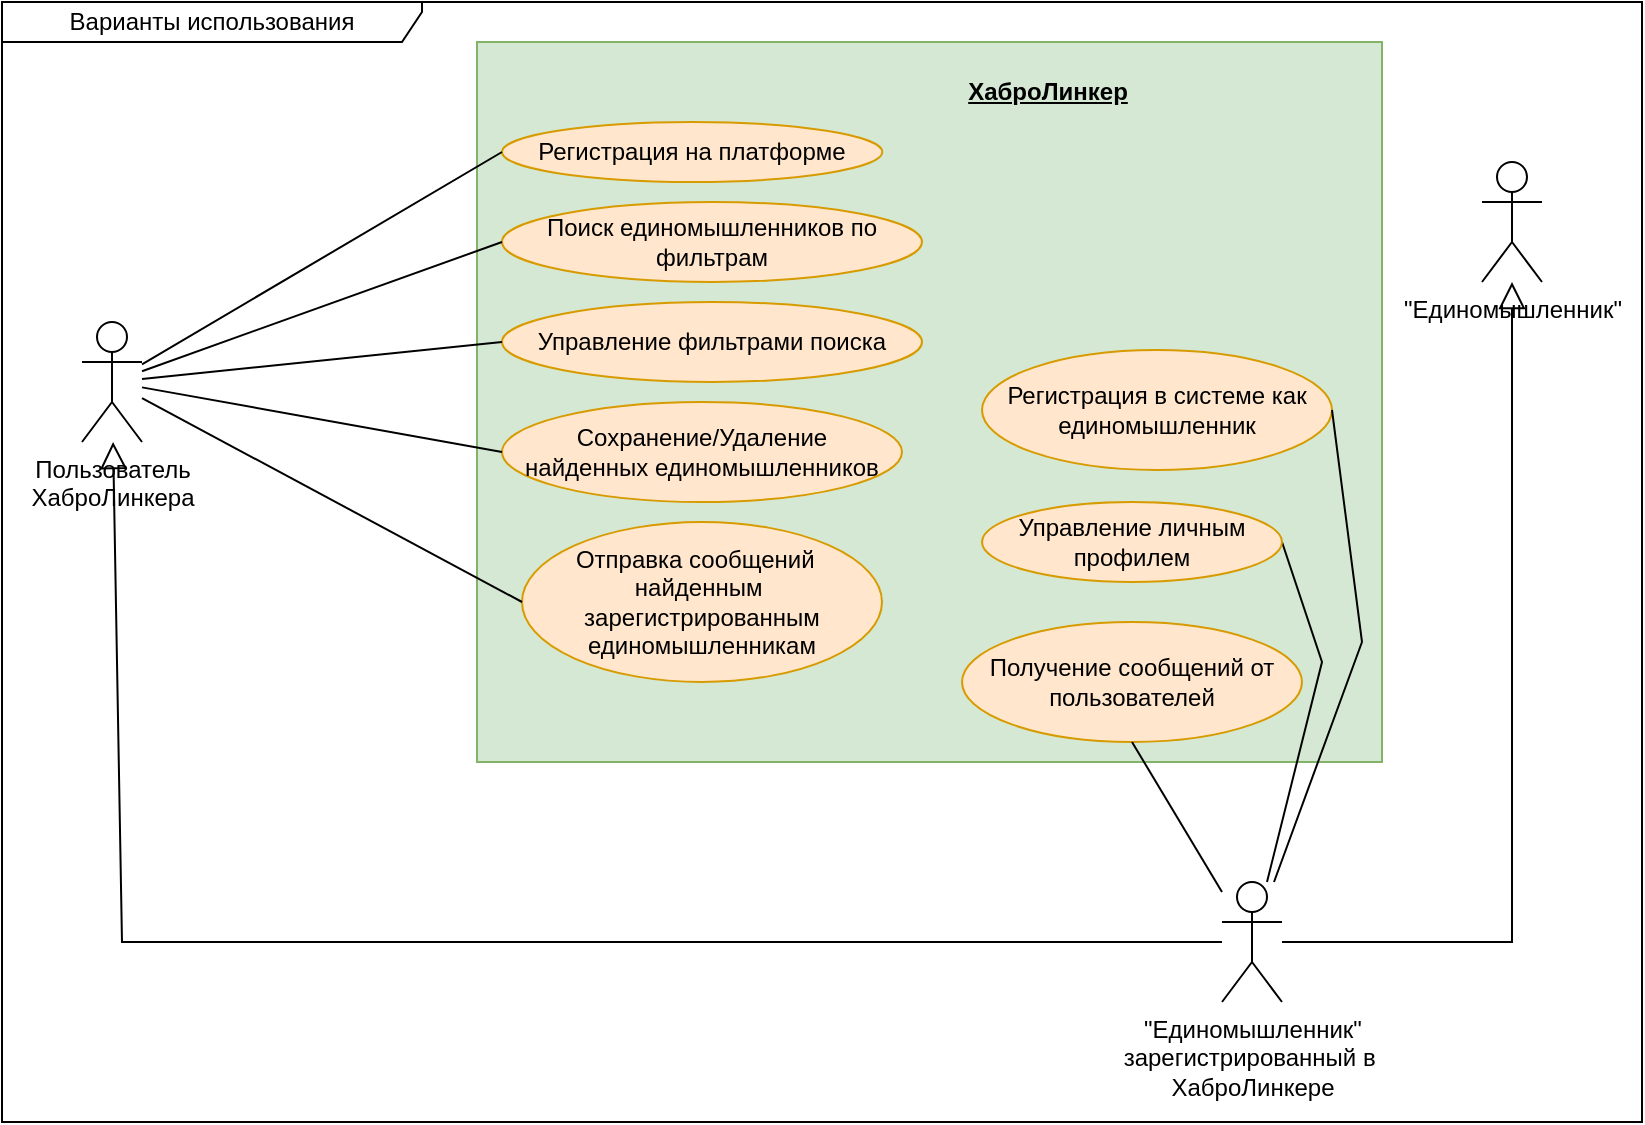 <mxfile version="21.8.1" type="device">
  <diagram name="Страница — 1" id="0Fe31fzupErIYnQnvtf8">
    <mxGraphModel dx="1189" dy="710" grid="1" gridSize="10" guides="1" tooltips="1" connect="1" arrows="1" fold="1" page="1" pageScale="1" pageWidth="1169" pageHeight="827" math="0" shadow="0">
      <root>
        <mxCell id="0" />
        <mxCell id="1" parent="0" />
        <mxCell id="GLMFBdCi1oCmCL03dTun-25" value="" style="html=1;dropTarget=0;whiteSpace=wrap;fillColor=#d5e8d4;strokeColor=#82b366;" parent="1" vertex="1">
          <mxGeometry x="317.5" y="200" width="452.5" height="360" as="geometry" />
        </mxCell>
        <mxCell id="GLMFBdCi1oCmCL03dTun-1" value="&lt;div&gt;Пользователь &lt;br&gt;ХаброЛинкера&lt;br&gt;&lt;/div&gt;" style="shape=umlActor;verticalLabelPosition=bottom;verticalAlign=top;html=1;outlineConnect=0;" parent="1" vertex="1">
          <mxGeometry x="120" y="340" width="30" height="60" as="geometry" />
        </mxCell>
        <mxCell id="GLMFBdCi1oCmCL03dTun-13" value="&lt;div&gt;Отправка сообщений&amp;nbsp;&amp;nbsp;&lt;/div&gt;найденным&amp;nbsp;&lt;div&gt;зарегистрированным&lt;br&gt;единомышленникам&lt;/div&gt;" style="ellipse;whiteSpace=wrap;html=1;fillColor=#ffe6cc;strokeColor=#d79b00;" parent="1" vertex="1">
          <mxGeometry x="340" y="440" width="180" height="80" as="geometry" />
        </mxCell>
        <mxCell id="GLMFBdCi1oCmCL03dTun-18" value="" style="endArrow=none;html=1;rounded=0;entryX=0;entryY=0.5;entryDx=0;entryDy=0;" parent="1" source="GLMFBdCi1oCmCL03dTun-1" target="GLMFBdCi1oCmCL03dTun-13" edge="1">
          <mxGeometry width="50" height="50" relative="1" as="geometry">
            <mxPoint x="157" y="390" as="sourcePoint" />
            <mxPoint x="520" y="410" as="targetPoint" />
          </mxGeometry>
        </mxCell>
        <mxCell id="GLMFBdCi1oCmCL03dTun-23" value="Варианты использования" style="shape=umlFrame;whiteSpace=wrap;html=1;pointerEvents=0;width=210;height=20;" parent="1" vertex="1">
          <mxGeometry x="80" y="180" width="820" height="560" as="geometry" />
        </mxCell>
        <mxCell id="GLMFBdCi1oCmCL03dTun-29" value="Регистрация в системе как единомышленник" style="ellipse;whiteSpace=wrap;html=1;fillColor=#ffe6cc;strokeColor=#d79b00;" parent="1" vertex="1">
          <mxGeometry x="570" y="354" width="175" height="60" as="geometry" />
        </mxCell>
        <mxCell id="GLMFBdCi1oCmCL03dTun-30" value="" style="endArrow=none;html=1;rounded=0;exitX=1;exitY=0.5;exitDx=0;exitDy=0;" parent="1" source="GLMFBdCi1oCmCL03dTun-29" target="irt0PZdEbjW146X8YQon-10" edge="1">
          <mxGeometry width="50" height="50" relative="1" as="geometry">
            <mxPoint x="379" y="493" as="sourcePoint" />
            <mxPoint x="905" y="301" as="targetPoint" />
            <Array as="points">
              <mxPoint x="760" y="500" />
            </Array>
          </mxGeometry>
        </mxCell>
        <mxCell id="GLMFBdCi1oCmCL03dTun-32" value="" style="endArrow=none;html=1;rounded=0;entryX=1;entryY=0.5;entryDx=0;entryDy=0;" parent="1" source="irt0PZdEbjW146X8YQon-10" target="DlbZdIHzd7oVlVPWz-om-2" edge="1">
          <mxGeometry width="50" height="50" relative="1" as="geometry">
            <mxPoint x="903" y="313" as="sourcePoint" />
            <mxPoint x="779" y="708" as="targetPoint" />
            <Array as="points">
              <mxPoint x="740" y="510" />
            </Array>
          </mxGeometry>
        </mxCell>
        <mxCell id="GLMFBdCi1oCmCL03dTun-33" value="Регистрация на платформе" style="ellipse;whiteSpace=wrap;html=1;fillColor=#ffe6cc;strokeColor=#d79b00;" parent="1" vertex="1">
          <mxGeometry x="330" y="240" width="190.16" height="30" as="geometry" />
        </mxCell>
        <mxCell id="GLMFBdCi1oCmCL03dTun-34" value="" style="endArrow=none;html=1;rounded=0;entryX=0;entryY=0.5;entryDx=0;entryDy=0;" parent="1" source="GLMFBdCi1oCmCL03dTun-1" target="GLMFBdCi1oCmCL03dTun-33" edge="1">
          <mxGeometry width="50" height="50" relative="1" as="geometry">
            <mxPoint x="470" y="490" as="sourcePoint" />
            <mxPoint x="520" y="440" as="targetPoint" />
          </mxGeometry>
        </mxCell>
        <mxCell id="GLMFBdCi1oCmCL03dTun-48" value="&lt;u&gt;&lt;b&gt;ХаброЛинкер&lt;br&gt;&lt;/b&gt;&lt;/u&gt;" style="text;html=1;strokeColor=none;fillColor=none;align=center;verticalAlign=middle;whiteSpace=wrap;rounded=0;" parent="1" vertex="1">
          <mxGeometry x="548.75" y="210" width="107.5" height="30" as="geometry" />
        </mxCell>
        <mxCell id="GLMFBdCi1oCmCL03dTun-49" value="&lt;div&gt;&quot;Единомышленник&quot;&lt;/div&gt;" style="shape=umlActor;verticalLabelPosition=bottom;verticalAlign=top;html=1;outlineConnect=0;" parent="1" vertex="1">
          <mxGeometry x="820" y="260" width="30" height="60" as="geometry" />
        </mxCell>
        <mxCell id="DlbZdIHzd7oVlVPWz-om-2" value="Управление личным профилем" style="ellipse;whiteSpace=wrap;html=1;fillColor=#ffe6cc;strokeColor=#d79b00;" parent="1" vertex="1">
          <mxGeometry x="570" y="430" width="150" height="40" as="geometry" />
        </mxCell>
        <mxCell id="irt0PZdEbjW146X8YQon-3" value="Поиск единомышленников по фильтрам" style="ellipse;whiteSpace=wrap;html=1;fillColor=#ffe6cc;strokeColor=#d79b00;" vertex="1" parent="1">
          <mxGeometry x="330" y="280" width="210" height="40" as="geometry" />
        </mxCell>
        <mxCell id="irt0PZdEbjW146X8YQon-4" value="Управление фильтрами поиска" style="ellipse;whiteSpace=wrap;html=1;fillColor=#ffe6cc;strokeColor=#d79b00;" vertex="1" parent="1">
          <mxGeometry x="330" y="330" width="210" height="40" as="geometry" />
        </mxCell>
        <mxCell id="irt0PZdEbjW146X8YQon-5" value="Сохранение/Удаление &lt;br&gt;найденных единомышленников" style="ellipse;whiteSpace=wrap;html=1;fillColor=#ffe6cc;strokeColor=#d79b00;" vertex="1" parent="1">
          <mxGeometry x="330" y="380" width="200" height="50" as="geometry" />
        </mxCell>
        <mxCell id="irt0PZdEbjW146X8YQon-6" value="" style="endArrow=none;html=1;rounded=0;entryX=0;entryY=0.5;entryDx=0;entryDy=0;" edge="1" parent="1" source="GLMFBdCi1oCmCL03dTun-1" target="irt0PZdEbjW146X8YQon-3">
          <mxGeometry width="50" height="50" relative="1" as="geometry">
            <mxPoint x="160" y="360" as="sourcePoint" />
            <mxPoint x="340" y="265" as="targetPoint" />
          </mxGeometry>
        </mxCell>
        <mxCell id="irt0PZdEbjW146X8YQon-7" value="" style="endArrow=none;html=1;rounded=0;entryX=0;entryY=0.5;entryDx=0;entryDy=0;" edge="1" parent="1" source="GLMFBdCi1oCmCL03dTun-1" target="irt0PZdEbjW146X8YQon-4">
          <mxGeometry width="50" height="50" relative="1" as="geometry">
            <mxPoint x="160" y="370" as="sourcePoint" />
            <mxPoint x="340" y="310" as="targetPoint" />
          </mxGeometry>
        </mxCell>
        <mxCell id="irt0PZdEbjW146X8YQon-8" value="" style="endArrow=none;html=1;rounded=0;entryX=0;entryY=0.5;entryDx=0;entryDy=0;" edge="1" parent="1" source="GLMFBdCi1oCmCL03dTun-1" target="irt0PZdEbjW146X8YQon-5">
          <mxGeometry width="50" height="50" relative="1" as="geometry">
            <mxPoint x="158" y="382" as="sourcePoint" />
            <mxPoint x="340" y="360" as="targetPoint" />
          </mxGeometry>
        </mxCell>
        <mxCell id="irt0PZdEbjW146X8YQon-9" value="Получение сообщений от пользователей" style="ellipse;whiteSpace=wrap;html=1;fillColor=#ffe6cc;strokeColor=#d79b00;" vertex="1" parent="1">
          <mxGeometry x="560" y="490" width="170" height="60" as="geometry" />
        </mxCell>
        <mxCell id="irt0PZdEbjW146X8YQon-10" value="&lt;div&gt;&quot;Единомышленник&quot; &lt;br&gt;зарегистрированный в&amp;nbsp;&lt;br&gt;ХаброЛинкере&lt;/div&gt;" style="shape=umlActor;verticalLabelPosition=bottom;verticalAlign=top;html=1;outlineConnect=0;" vertex="1" parent="1">
          <mxGeometry x="690" y="620" width="30" height="60" as="geometry" />
        </mxCell>
        <mxCell id="irt0PZdEbjW146X8YQon-12" value="" style="endArrow=block;endSize=11;endFill=0;html=1;rounded=0;" edge="1" parent="1" source="irt0PZdEbjW146X8YQon-10" target="GLMFBdCi1oCmCL03dTun-49">
          <mxGeometry width="160" relative="1" as="geometry">
            <mxPoint x="469" y="723" as="sourcePoint" />
            <mxPoint x="629" y="723" as="targetPoint" />
            <Array as="points">
              <mxPoint x="835" y="650" />
            </Array>
          </mxGeometry>
        </mxCell>
        <mxCell id="irt0PZdEbjW146X8YQon-13" value="" style="endArrow=none;html=1;rounded=0;entryX=0.5;entryY=1;entryDx=0;entryDy=0;" edge="1" parent="1" source="irt0PZdEbjW146X8YQon-10" target="irt0PZdEbjW146X8YQon-9">
          <mxGeometry width="50" height="50" relative="1" as="geometry">
            <mxPoint x="902" y="473" as="sourcePoint" />
            <mxPoint x="779" y="343" as="targetPoint" />
          </mxGeometry>
        </mxCell>
        <mxCell id="irt0PZdEbjW146X8YQon-15" value="" style="endArrow=block;endSize=11;endFill=0;html=1;rounded=0;" edge="1" parent="1" source="irt0PZdEbjW146X8YQon-10" target="GLMFBdCi1oCmCL03dTun-1">
          <mxGeometry width="160" relative="1" as="geometry">
            <mxPoint x="589" y="660" as="sourcePoint" />
            <mxPoint x="934" y="330" as="targetPoint" />
            <Array as="points">
              <mxPoint x="140" y="650" />
            </Array>
          </mxGeometry>
        </mxCell>
      </root>
    </mxGraphModel>
  </diagram>
</mxfile>
